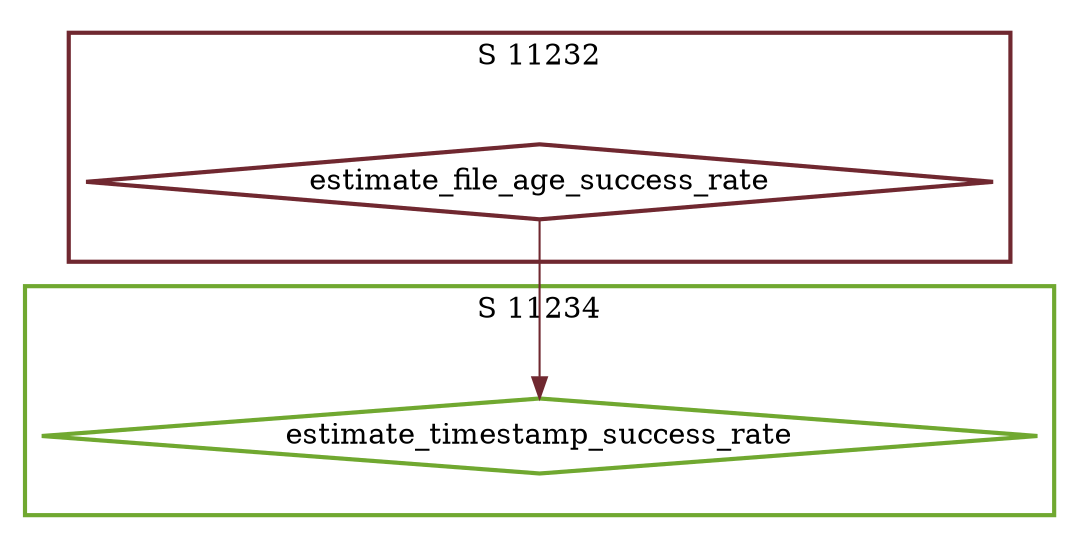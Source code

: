 digraph G {
  ratio=0.500000;
  "UV estimate_file_age_success_rate (11232)" [shape=diamond,
                                               label="estimate_file_age_success_rate",
                                               color="#702830", style=bold];
  "UV estimate_timestamp_success_rate (11234)" [shape=diamond,
                                                label="estimate_timestamp_success_rate",
                                                color="#70A830", style=bold];
  
  subgraph cluster_11232 { label="S 11232";
    color="#702830";
    style=bold;
    "UV estimate_file_age_success_rate (11232)"; };
  subgraph cluster_11234 { label="S 11234";
    color="#70A830";
    style=bold;
    "UV estimate_timestamp_success_rate (11234)"; };
  
  "UV estimate_file_age_success_rate (11232)" -> "UV estimate_timestamp_success_rate (11234)" [
  color="#702830"];
  
  }